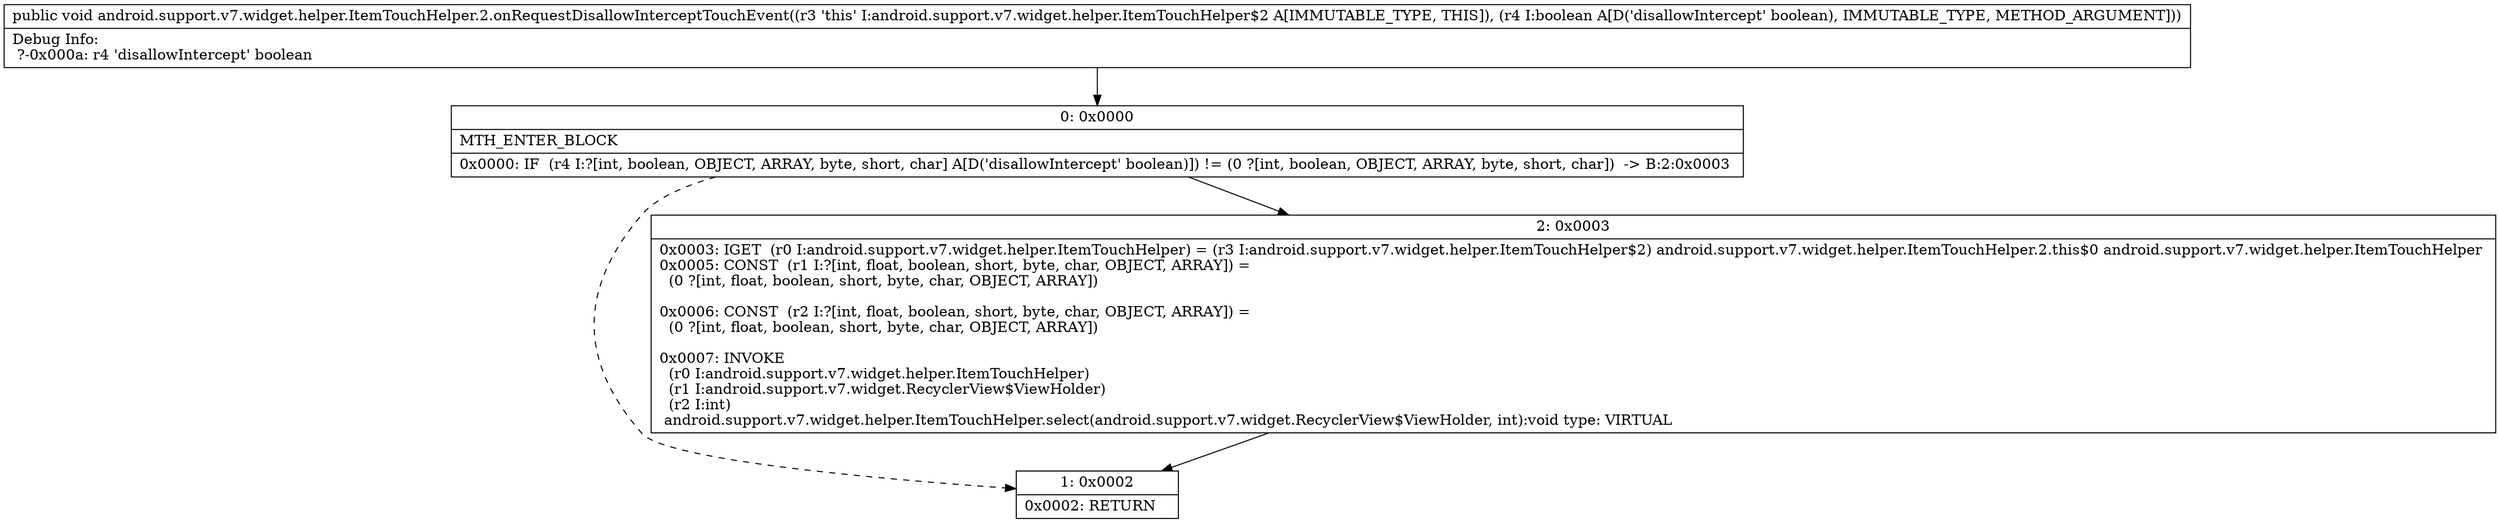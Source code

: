 digraph "CFG forandroid.support.v7.widget.helper.ItemTouchHelper.2.onRequestDisallowInterceptTouchEvent(Z)V" {
Node_0 [shape=record,label="{0\:\ 0x0000|MTH_ENTER_BLOCK\l|0x0000: IF  (r4 I:?[int, boolean, OBJECT, ARRAY, byte, short, char] A[D('disallowIntercept' boolean)]) != (0 ?[int, boolean, OBJECT, ARRAY, byte, short, char])  \-\> B:2:0x0003 \l}"];
Node_1 [shape=record,label="{1\:\ 0x0002|0x0002: RETURN   \l}"];
Node_2 [shape=record,label="{2\:\ 0x0003|0x0003: IGET  (r0 I:android.support.v7.widget.helper.ItemTouchHelper) = (r3 I:android.support.v7.widget.helper.ItemTouchHelper$2) android.support.v7.widget.helper.ItemTouchHelper.2.this$0 android.support.v7.widget.helper.ItemTouchHelper \l0x0005: CONST  (r1 I:?[int, float, boolean, short, byte, char, OBJECT, ARRAY]) = \l  (0 ?[int, float, boolean, short, byte, char, OBJECT, ARRAY])\l \l0x0006: CONST  (r2 I:?[int, float, boolean, short, byte, char, OBJECT, ARRAY]) = \l  (0 ?[int, float, boolean, short, byte, char, OBJECT, ARRAY])\l \l0x0007: INVOKE  \l  (r0 I:android.support.v7.widget.helper.ItemTouchHelper)\l  (r1 I:android.support.v7.widget.RecyclerView$ViewHolder)\l  (r2 I:int)\l android.support.v7.widget.helper.ItemTouchHelper.select(android.support.v7.widget.RecyclerView$ViewHolder, int):void type: VIRTUAL \l}"];
MethodNode[shape=record,label="{public void android.support.v7.widget.helper.ItemTouchHelper.2.onRequestDisallowInterceptTouchEvent((r3 'this' I:android.support.v7.widget.helper.ItemTouchHelper$2 A[IMMUTABLE_TYPE, THIS]), (r4 I:boolean A[D('disallowIntercept' boolean), IMMUTABLE_TYPE, METHOD_ARGUMENT]))  | Debug Info:\l  ?\-0x000a: r4 'disallowIntercept' boolean\l}"];
MethodNode -> Node_0;
Node_0 -> Node_1[style=dashed];
Node_0 -> Node_2;
Node_2 -> Node_1;
}

